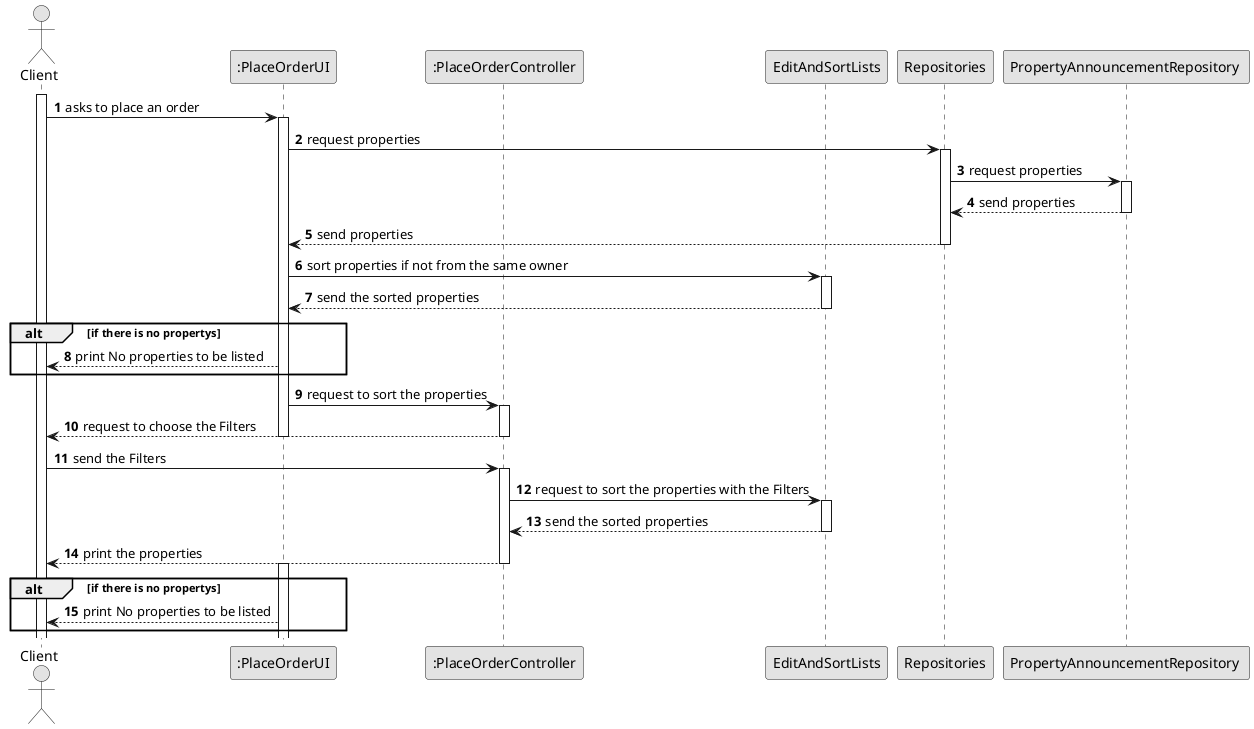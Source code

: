 @startuml
skinparam monochrome true
skinparam packageStyle rectangle
skinparam shadowing false

autonumber

'hide footbox
actor "Client" as CLT
participant ":PlaceOrderUI" as UI
participant ":PlaceOrderController" as CTRL
participant "EditAndSortLists" as EAS
participant "Repositories" as RE
participant "PropertyAnnouncementRepository " as REP


activate CLT

    CLT -> UI : asks to place an order
    activate UI

        UI -> RE : request properties
        activate RE

            RE -> REP : request properties
            activate REP

                RE <-- REP : send properties
                deactivate REP

            UI <-- RE : send properties
            deactivate RE

            UI -> EAS : sort properties if not from the same owner
            activate EAS

                UI <-- EAS : send the sorted properties
                deactivate EAS


            alt if there is no propertys

            CLT <-- UI : print No properties to be listed

            end


            UI -> CTRL : request to sort the properties
            activate CTRL

                CLT <-- CTRL : request to choose the Filters
                deactivate CTRL
                deactivate UI

    CLT -> CTRL : send the Filters
    activate CTRL

        CTRL -> EAS : request to sort the properties with the Filters
        activate EAS

            CTRL <-- EAS : send the sorted properties
            deactivate EAS

        CLT <-- CTRL : print the properties
        deactivate CTRL
        activate UI


        alt if there is no propertys

        CLT <-- UI : print No properties to be listed

        end
@enduml